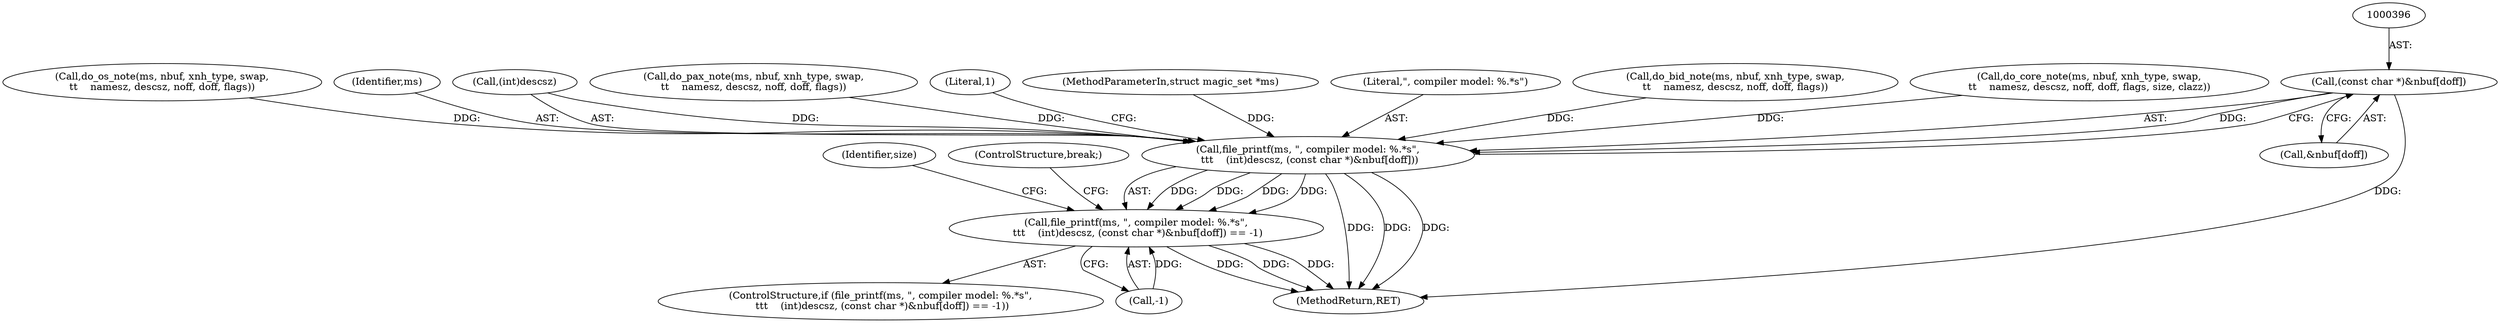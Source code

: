 digraph "0_file_65437cee25199dbd385fb35901bc0011e164276c@array" {
"1000395" [label="(Call,(const char *)&nbuf[doff])"];
"1000389" [label="(Call,file_printf(ms, \", compiler model: %.*s\",\n \t\t\t    (int)descsz, (const char *)&nbuf[doff]))"];
"1000388" [label="(Call,file_printf(ms, \", compiler model: %.*s\",\n \t\t\t    (int)descsz, (const char *)&nbuf[doff]) == -1)"];
"1000404" [label="(Identifier,size)"];
"1000253" [label="(Call,do_os_note(ms, nbuf, xnh_type, swap,\n\t\t    namesz, descsz, noff, doff, flags))"];
"1000389" [label="(Call,file_printf(ms, \", compiler model: %.*s\",\n \t\t\t    (int)descsz, (const char *)&nbuf[doff]))"];
"1000387" [label="(ControlStructure,if (file_printf(ms, \", compiler model: %.*s\",\n \t\t\t    (int)descsz, (const char *)&nbuf[doff]) == -1))"];
"1000401" [label="(Call,-1)"];
"1000395" [label="(Call,(const char *)&nbuf[doff])"];
"1000390" [label="(Identifier,ms)"];
"1000392" [label="(Call,(int)descsz)"];
"1000295" [label="(Call,do_pax_note(ms, nbuf, xnh_type, swap,\n\t\t    namesz, descsz, noff, doff, flags))"];
"1000397" [label="(Call,&nbuf[doff])"];
"1000402" [label="(Literal,1)"];
"1000105" [label="(MethodParameterIn,struct magic_set *ms)"];
"1000405" [label="(ControlStructure,break;)"];
"1000388" [label="(Call,file_printf(ms, \", compiler model: %.*s\",\n \t\t\t    (int)descsz, (const char *)&nbuf[doff]) == -1)"];
"1000391" [label="(Literal,\", compiler model: %.*s\")"];
"1000274" [label="(Call,do_bid_note(ms, nbuf, xnh_type, swap,\n\t\t    namesz, descsz, noff, doff, flags))"];
"1000316" [label="(Call,do_core_note(ms, nbuf, xnh_type, swap,\n\t\t    namesz, descsz, noff, doff, flags, size, clazz))"];
"1000429" [label="(MethodReturn,RET)"];
"1000395" -> "1000389"  [label="AST: "];
"1000395" -> "1000397"  [label="CFG: "];
"1000396" -> "1000395"  [label="AST: "];
"1000397" -> "1000395"  [label="AST: "];
"1000389" -> "1000395"  [label="CFG: "];
"1000395" -> "1000429"  [label="DDG: "];
"1000395" -> "1000389"  [label="DDG: "];
"1000389" -> "1000388"  [label="AST: "];
"1000390" -> "1000389"  [label="AST: "];
"1000391" -> "1000389"  [label="AST: "];
"1000392" -> "1000389"  [label="AST: "];
"1000402" -> "1000389"  [label="CFG: "];
"1000389" -> "1000429"  [label="DDG: "];
"1000389" -> "1000429"  [label="DDG: "];
"1000389" -> "1000429"  [label="DDG: "];
"1000389" -> "1000388"  [label="DDG: "];
"1000389" -> "1000388"  [label="DDG: "];
"1000389" -> "1000388"  [label="DDG: "];
"1000389" -> "1000388"  [label="DDG: "];
"1000274" -> "1000389"  [label="DDG: "];
"1000295" -> "1000389"  [label="DDG: "];
"1000253" -> "1000389"  [label="DDG: "];
"1000316" -> "1000389"  [label="DDG: "];
"1000105" -> "1000389"  [label="DDG: "];
"1000392" -> "1000389"  [label="DDG: "];
"1000388" -> "1000387"  [label="AST: "];
"1000388" -> "1000401"  [label="CFG: "];
"1000401" -> "1000388"  [label="AST: "];
"1000404" -> "1000388"  [label="CFG: "];
"1000405" -> "1000388"  [label="CFG: "];
"1000388" -> "1000429"  [label="DDG: "];
"1000388" -> "1000429"  [label="DDG: "];
"1000388" -> "1000429"  [label="DDG: "];
"1000401" -> "1000388"  [label="DDG: "];
}
